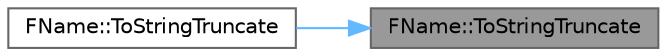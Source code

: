 digraph "FName::ToStringTruncate"
{
 // INTERACTIVE_SVG=YES
 // LATEX_PDF_SIZE
  bgcolor="transparent";
  edge [fontname=Helvetica,fontsize=10,labelfontname=Helvetica,labelfontsize=10];
  node [fontname=Helvetica,fontsize=10,shape=box,height=0.2,width=0.4];
  rankdir="RL";
  Node1 [id="Node000001",label="FName::ToStringTruncate",height=0.2,width=0.4,color="gray40", fillcolor="grey60", style="filled", fontcolor="black",tooltip="Converts the FName to a string buffer, avoiding dynamic allocations."];
  Node1 -> Node2 [id="edge1_Node000001_Node000002",dir="back",color="steelblue1",style="solid",tooltip=" "];
  Node2 [id="Node000002",label="FName::ToStringTruncate",height=0.2,width=0.4,color="grey40", fillcolor="white", style="filled",URL="$d0/d53/classFName.html#a9f9564e9578917e478495fc5ab419eab",tooltip=" "];
}
